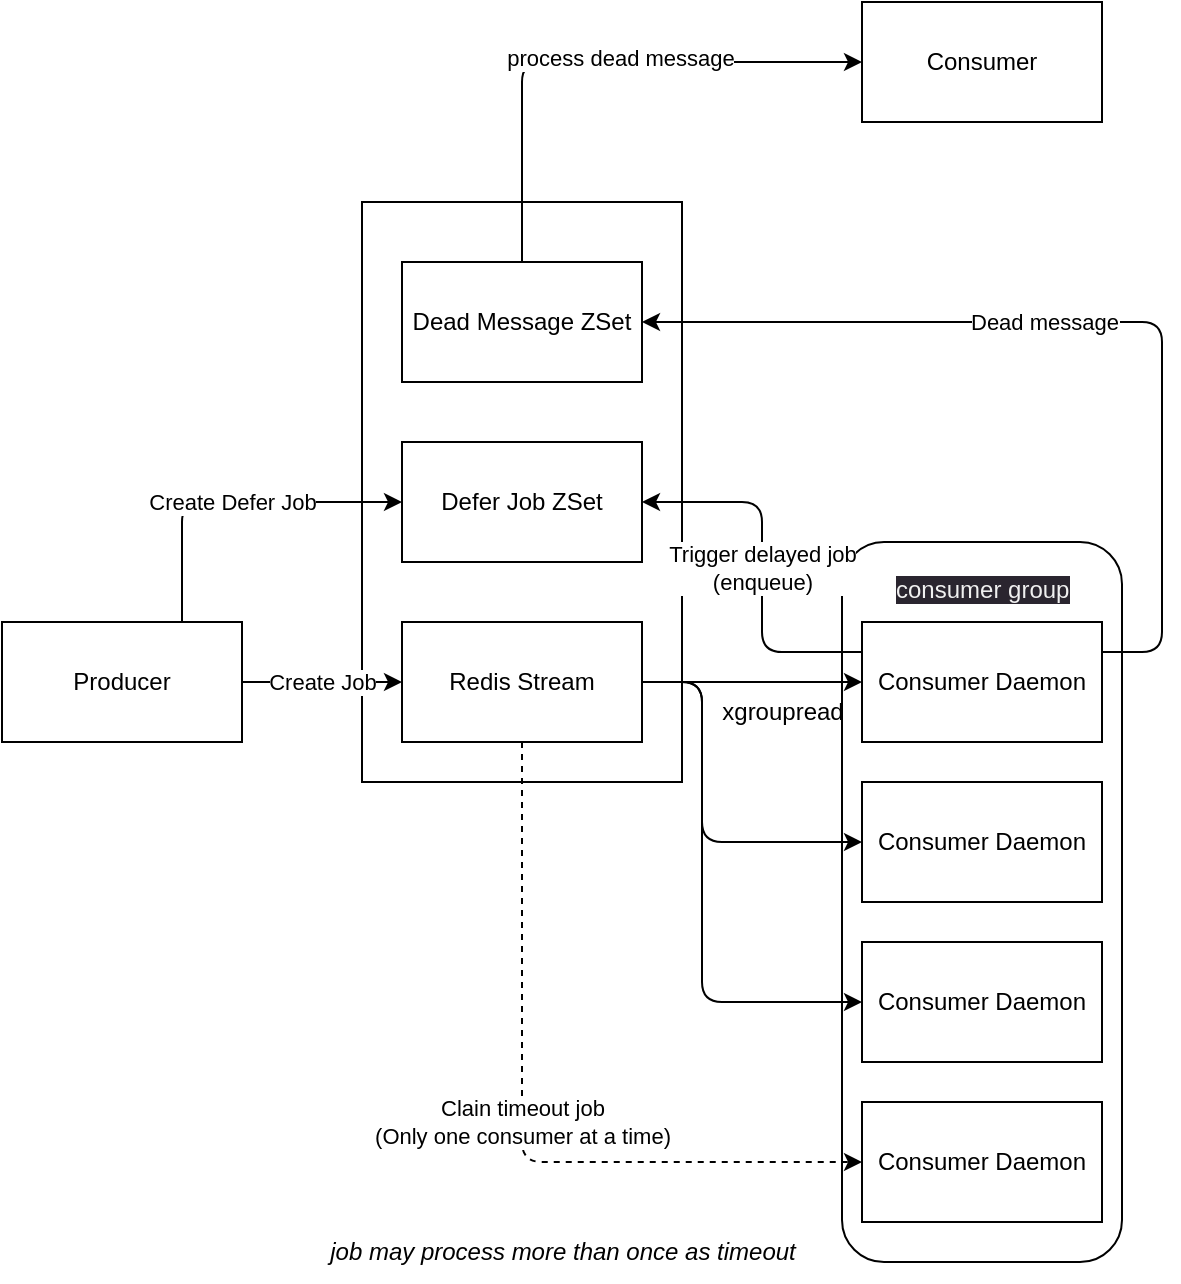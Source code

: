 <mxfile>
    <diagram id="_NznDc4HP8S07I2gYfNv" name="第 1 页">
        <mxGraphModel dx="1260" dy="623" grid="1" gridSize="10" guides="1" tooltips="1" connect="1" arrows="1" fold="1" page="1" pageScale="1" pageWidth="827" pageHeight="1169" math="0" shadow="0">
            <root>
                <mxCell id="0"/>
                <mxCell id="1" parent="0"/>
                <mxCell id="31" value="" style="rounded=0;whiteSpace=wrap;html=1;" vertex="1" parent="1">
                    <mxGeometry x="240" y="150" width="160" height="290" as="geometry"/>
                </mxCell>
                <mxCell id="19" value="" style="rounded=1;whiteSpace=wrap;html=1;" vertex="1" parent="1">
                    <mxGeometry x="480" y="320" width="140" height="360" as="geometry"/>
                </mxCell>
                <mxCell id="23" style="edgeStyle=none;html=1;exitX=1;exitY=0.5;exitDx=0;exitDy=0;entryX=0;entryY=0.5;entryDx=0;entryDy=0;" edge="1" parent="1" source="2" target="20">
                    <mxGeometry relative="1" as="geometry"/>
                </mxCell>
                <mxCell id="24" style="edgeStyle=none;html=1;exitX=1;exitY=0.5;exitDx=0;exitDy=0;entryX=0;entryY=0.5;entryDx=0;entryDy=0;" edge="1" parent="1" source="2" target="15">
                    <mxGeometry relative="1" as="geometry">
                        <Array as="points">
                            <mxPoint x="410" y="390"/>
                            <mxPoint x="410" y="470"/>
                        </Array>
                    </mxGeometry>
                </mxCell>
                <mxCell id="25" style="edgeStyle=none;html=1;exitX=1;exitY=0.5;exitDx=0;exitDy=0;entryX=0;entryY=0.5;entryDx=0;entryDy=0;" edge="1" parent="1" source="2" target="16">
                    <mxGeometry relative="1" as="geometry">
                        <Array as="points">
                            <mxPoint x="410" y="390"/>
                            <mxPoint x="410" y="550"/>
                        </Array>
                    </mxGeometry>
                </mxCell>
                <mxCell id="40" value="Clain timeout job&lt;br&gt;(Only one consumer at a time)" style="edgeStyle=none;html=1;exitX=0.5;exitY=1;exitDx=0;exitDy=0;dashed=1;entryX=0;entryY=0.5;entryDx=0;entryDy=0;" edge="1" parent="1" source="2" target="41">
                    <mxGeometry relative="1" as="geometry">
                        <mxPoint x="320" y="620" as="targetPoint"/>
                        <Array as="points">
                            <mxPoint x="320" y="630"/>
                        </Array>
                    </mxGeometry>
                </mxCell>
                <mxCell id="2" value="&lt;span style=&quot;&quot;&gt;Redis Stream&lt;/span&gt;" style="rounded=0;whiteSpace=wrap;html=1;" vertex="1" parent="1">
                    <mxGeometry x="260" y="360" width="120" height="60" as="geometry"/>
                </mxCell>
                <mxCell id="4" value="Defer Job ZSet" style="rounded=0;whiteSpace=wrap;html=1;" vertex="1" parent="1">
                    <mxGeometry x="260" y="270" width="120" height="60" as="geometry"/>
                </mxCell>
                <mxCell id="35" style="edgeStyle=none;html=1;exitX=0.5;exitY=0;exitDx=0;exitDy=0;entryX=0;entryY=0.5;entryDx=0;entryDy=0;" edge="1" parent="1" source="6" target="34">
                    <mxGeometry relative="1" as="geometry">
                        <Array as="points">
                            <mxPoint x="320" y="80"/>
                        </Array>
                    </mxGeometry>
                </mxCell>
                <mxCell id="37" value="process dead message" style="edgeLabel;html=1;align=center;verticalAlign=middle;resizable=0;points=[];" vertex="1" connectable="0" parent="35">
                    <mxGeometry x="0.099" y="2" relative="1" as="geometry">
                        <mxPoint as="offset"/>
                    </mxGeometry>
                </mxCell>
                <mxCell id="6" value="Dead Message ZSet" style="rounded=0;whiteSpace=wrap;html=1;" vertex="1" parent="1">
                    <mxGeometry x="260" y="180" width="120" height="60" as="geometry"/>
                </mxCell>
                <mxCell id="12" value="Create Defer Job" style="edgeStyle=none;html=1;exitX=0.75;exitY=0;exitDx=0;exitDy=0;entryX=0;entryY=0.5;entryDx=0;entryDy=0;" edge="1" parent="1" source="11" target="4">
                    <mxGeometry relative="1" as="geometry">
                        <Array as="points">
                            <mxPoint x="150" y="300"/>
                        </Array>
                    </mxGeometry>
                </mxCell>
                <mxCell id="14" value="Create Job" style="edgeStyle=none;html=1;" edge="1" parent="1" source="11" target="2">
                    <mxGeometry relative="1" as="geometry"/>
                </mxCell>
                <mxCell id="11" value="Producer" style="rounded=0;whiteSpace=wrap;html=1;" vertex="1" parent="1">
                    <mxGeometry x="60" y="360" width="120" height="60" as="geometry"/>
                </mxCell>
                <mxCell id="15" value="Consumer Daemon" style="rounded=0;whiteSpace=wrap;html=1;" vertex="1" parent="1">
                    <mxGeometry x="490" y="440" width="120" height="60" as="geometry"/>
                </mxCell>
                <mxCell id="16" value="Consumer Daemon" style="rounded=0;whiteSpace=wrap;html=1;" vertex="1" parent="1">
                    <mxGeometry x="490" y="520" width="120" height="60" as="geometry"/>
                </mxCell>
                <mxCell id="28" style="edgeStyle=none;html=1;exitX=1;exitY=0.25;exitDx=0;exitDy=0;entryX=1;entryY=0.5;entryDx=0;entryDy=0;" edge="1" parent="1" source="20" target="6">
                    <mxGeometry relative="1" as="geometry">
                        <Array as="points">
                            <mxPoint x="640" y="375"/>
                            <mxPoint x="640" y="210"/>
                        </Array>
                    </mxGeometry>
                </mxCell>
                <mxCell id="29" value="Dead message" style="edgeLabel;html=1;align=center;verticalAlign=middle;resizable=0;points=[];" vertex="1" connectable="0" parent="28">
                    <mxGeometry x="0.112" y="5" relative="1" as="geometry">
                        <mxPoint x="-1" y="-5" as="offset"/>
                    </mxGeometry>
                </mxCell>
                <mxCell id="30" value="Trigger delayed job&lt;br&gt;(enqueue)" style="edgeStyle=none;html=1;exitX=0;exitY=0.25;exitDx=0;exitDy=0;entryX=1;entryY=0.5;entryDx=0;entryDy=0;" edge="1" parent="1" source="20" target="4">
                    <mxGeometry relative="1" as="geometry">
                        <Array as="points">
                            <mxPoint x="440" y="375"/>
                            <mxPoint x="440" y="300"/>
                        </Array>
                    </mxGeometry>
                </mxCell>
                <mxCell id="20" value="Consumer Daemon" style="rounded=0;whiteSpace=wrap;html=1;" vertex="1" parent="1">
                    <mxGeometry x="490" y="360" width="120" height="60" as="geometry"/>
                </mxCell>
                <mxCell id="21" value="&lt;span style=&quot;color: rgb(240, 240, 240); font-family: Helvetica; font-size: 12px; font-style: normal; font-variant-ligatures: normal; font-variant-caps: normal; font-weight: 400; letter-spacing: normal; orphans: 2; text-align: center; text-indent: 0px; text-transform: none; widows: 2; word-spacing: 0px; -webkit-text-stroke-width: 0px; background-color: rgb(42, 37, 47); text-decoration-thickness: initial; text-decoration-style: initial; text-decoration-color: initial; float: none; display: inline !important;&quot;&gt;consumer group&lt;/span&gt;" style="text;whiteSpace=wrap;html=1;" vertex="1" parent="1">
                    <mxGeometry x="505" y="330" width="90" height="30" as="geometry"/>
                </mxCell>
                <mxCell id="26" value="xgroupread" style="text;html=1;align=center;verticalAlign=middle;resizable=0;points=[];autosize=1;strokeColor=none;fillColor=none;" vertex="1" parent="1">
                    <mxGeometry x="410" y="390" width="80" height="30" as="geometry"/>
                </mxCell>
                <mxCell id="34" value="Consumer" style="rounded=0;whiteSpace=wrap;html=1;" vertex="1" parent="1">
                    <mxGeometry x="490" y="50" width="120" height="60" as="geometry"/>
                </mxCell>
                <mxCell id="41" value="Consumer Daemon" style="rounded=0;whiteSpace=wrap;html=1;" vertex="1" parent="1">
                    <mxGeometry x="490" y="600" width="120" height="60" as="geometry"/>
                </mxCell>
                <mxCell id="42" value="job may process more than once as timeout" style="text;html=1;align=center;verticalAlign=middle;resizable=0;points=[];autosize=1;strokeColor=none;fillColor=none;fontStyle=2" vertex="1" parent="1">
                    <mxGeometry x="210" y="660" width="260" height="30" as="geometry"/>
                </mxCell>
            </root>
        </mxGraphModel>
    </diagram>
</mxfile>
